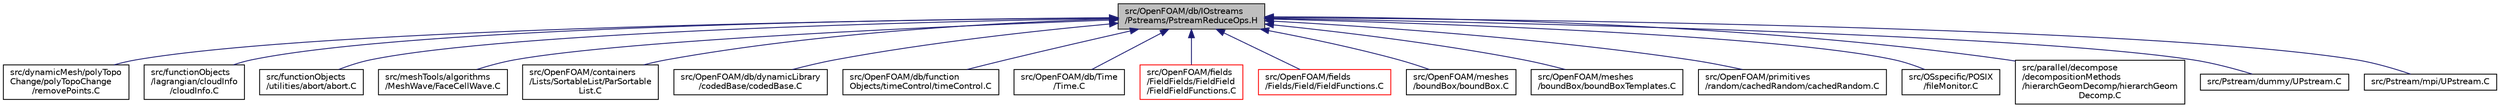 digraph "src/OpenFOAM/db/IOstreams/Pstreams/PstreamReduceOps.H"
{
  bgcolor="transparent";
  edge [fontname="Helvetica",fontsize="10",labelfontname="Helvetica",labelfontsize="10"];
  node [fontname="Helvetica",fontsize="10",shape=record];
  Node90 [label="src/OpenFOAM/db/IOstreams\l/Pstreams/PstreamReduceOps.H",height=0.2,width=0.4,color="black", fillcolor="grey75", style="filled", fontcolor="black"];
  Node90 -> Node91 [dir="back",color="midnightblue",fontsize="10",style="solid",fontname="Helvetica"];
  Node91 [label="src/dynamicMesh/polyTopo\lChange/polyTopoChange\l/removePoints.C",height=0.2,width=0.4,color="black",URL="$a00839.html"];
  Node90 -> Node92 [dir="back",color="midnightblue",fontsize="10",style="solid",fontname="Helvetica"];
  Node92 [label="src/functionObjects\l/lagrangian/cloudInfo\l/cloudInfo.C",height=0.2,width=0.4,color="black",URL="$a04910.html"];
  Node90 -> Node93 [dir="back",color="midnightblue",fontsize="10",style="solid",fontname="Helvetica"];
  Node93 [label="src/functionObjects\l/utilities/abort/abort.C",height=0.2,width=0.4,color="black",URL="$a04937.html"];
  Node90 -> Node94 [dir="back",color="midnightblue",fontsize="10",style="solid",fontname="Helvetica"];
  Node94 [label="src/meshTools/algorithms\l/MeshWave/FaceCellWave.C",height=0.2,width=0.4,color="black",URL="$a07850.html"];
  Node90 -> Node95 [dir="back",color="midnightblue",fontsize="10",style="solid",fontname="Helvetica"];
  Node95 [label="src/OpenFOAM/containers\l/Lists/SortableList/ParSortable\lList.C",height=0.2,width=0.4,color="black",URL="$a09428.html"];
  Node90 -> Node96 [dir="back",color="midnightblue",fontsize="10",style="solid",fontname="Helvetica"];
  Node96 [label="src/OpenFOAM/db/dynamicLibrary\l/codedBase/codedBase.C",height=0.2,width=0.4,color="black",URL="$a09599.html"];
  Node90 -> Node97 [dir="back",color="midnightblue",fontsize="10",style="solid",fontname="Helvetica"];
  Node97 [label="src/OpenFOAM/db/function\lObjects/timeControl/timeControl.C",height=0.2,width=0.4,color="black",URL="$a09683.html"];
  Node90 -> Node98 [dir="back",color="midnightblue",fontsize="10",style="solid",fontname="Helvetica"];
  Node98 [label="src/OpenFOAM/db/Time\l/Time.C",height=0.2,width=0.4,color="black",URL="$a10022.html"];
  Node90 -> Node99 [dir="back",color="midnightblue",fontsize="10",style="solid",fontname="Helvetica"];
  Node99 [label="src/OpenFOAM/fields\l/FieldFields/FieldField\l/FieldFieldFunctions.C",height=0.2,width=0.4,color="red",URL="$a10190.html"];
  Node90 -> Node101 [dir="back",color="midnightblue",fontsize="10",style="solid",fontname="Helvetica"];
  Node101 [label="src/OpenFOAM/fields\l/Fields/Field/FieldFunctions.C",height=0.2,width=0.4,color="red",URL="$a10292.html"];
  Node90 -> Node103 [dir="back",color="midnightblue",fontsize="10",style="solid",fontname="Helvetica"];
  Node103 [label="src/OpenFOAM/meshes\l/boundBox/boundBox.C",height=0.2,width=0.4,color="black",URL="$a11861.html"];
  Node90 -> Node104 [dir="back",color="midnightblue",fontsize="10",style="solid",fontname="Helvetica"];
  Node104 [label="src/OpenFOAM/meshes\l/boundBox/boundBoxTemplates.C",height=0.2,width=0.4,color="black",URL="$a11870.html"];
  Node90 -> Node105 [dir="back",color="midnightblue",fontsize="10",style="solid",fontname="Helvetica"];
  Node105 [label="src/OpenFOAM/primitives\l/random/cachedRandom/cachedRandom.C",height=0.2,width=0.4,color="black",URL="$a13244.html"];
  Node90 -> Node106 [dir="back",color="midnightblue",fontsize="10",style="solid",fontname="Helvetica"];
  Node106 [label="src/OSspecific/POSIX\l/fileMonitor.C",height=0.2,width=0.4,color="black",URL="$a13751.html"];
  Node90 -> Node107 [dir="back",color="midnightblue",fontsize="10",style="solid",fontname="Helvetica"];
  Node107 [label="src/parallel/decompose\l/decompositionMethods\l/hierarchGeomDecomp/hierarchGeom\lDecomp.C",height=0.2,width=0.4,color="black",URL="$a13892.html"];
  Node90 -> Node108 [dir="back",color="midnightblue",fontsize="10",style="solid",fontname="Helvetica"];
  Node108 [label="src/Pstream/dummy/UPstream.C",height=0.2,width=0.4,color="black",URL="$a41909.html"];
  Node90 -> Node109 [dir="back",color="midnightblue",fontsize="10",style="solid",fontname="Helvetica"];
  Node109 [label="src/Pstream/mpi/UPstream.C",height=0.2,width=0.4,color="black",URL="$a41912.html"];
}
